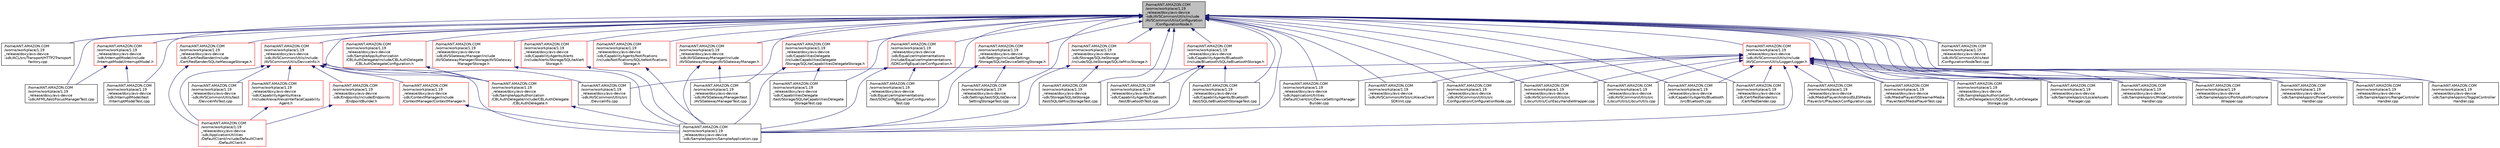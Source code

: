 digraph "/home/ANT.AMAZON.COM/womw/workplace/1.19_release/doxy/avs-device-sdk/AVSCommon/Utils/include/AVSCommon/Utils/Configuration/ConfigurationNode.h"
{
  edge [fontname="Helvetica",fontsize="10",labelfontname="Helvetica",labelfontsize="10"];
  node [fontname="Helvetica",fontsize="10",shape=record];
  Node10 [label="/home/ANT.AMAZON.COM\l/womw/workplace/1.19\l_release/doxy/avs-device\l-sdk/AVSCommon/Utils/include\l/AVSCommon/Utils/Configuration\l/ConfigurationNode.h",height=0.2,width=0.4,color="black", fillcolor="grey75", style="filled", fontcolor="black"];
  Node10 -> Node11 [dir="back",color="midnightblue",fontsize="10",style="solid",fontname="Helvetica"];
  Node11 [label="/home/ANT.AMAZON.COM\l/womw/workplace/1.19\l_release/doxy/avs-device\l-sdk/ACL/src/Transport/HTTP2Transport\lFactory.cpp",height=0.2,width=0.4,color="black", fillcolor="white", style="filled",URL="$_h_t_t_p2_transport_factory_8cpp.html"];
  Node10 -> Node12 [dir="back",color="midnightblue",fontsize="10",style="solid",fontname="Helvetica"];
  Node12 [label="/home/ANT.AMAZON.COM\l/womw/workplace/1.19\l_release/doxy/avs-device\l-sdk/AFML/test/FocusManagerTest.cpp",height=0.2,width=0.4,color="black", fillcolor="white", style="filled",URL="$_focus_manager_test_8cpp.html"];
  Node10 -> Node13 [dir="back",color="midnightblue",fontsize="10",style="solid",fontname="Helvetica"];
  Node13 [label="/home/ANT.AMAZON.COM\l/womw/workplace/1.19\l_release/doxy/avs-device\l-sdk/ApplicationUtilities\l/DefaultClient/src/DeviceSettingsManager\lBuilder.cpp",height=0.2,width=0.4,color="black", fillcolor="white", style="filled",URL="$_device_settings_manager_builder_8cpp.html"];
  Node10 -> Node14 [dir="back",color="midnightblue",fontsize="10",style="solid",fontname="Helvetica"];
  Node14 [label="/home/ANT.AMAZON.COM\l/womw/workplace/1.19\l_release/doxy/avs-device\l-sdk/AVSCommon/AVS/src/AlexaClient\lSDKInit.cpp",height=0.2,width=0.4,color="black", fillcolor="white", style="filled",URL="$_alexa_client_s_d_k_init_8cpp.html"];
  Node10 -> Node15 [dir="back",color="midnightblue",fontsize="10",style="solid",fontname="Helvetica"];
  Node15 [label="/home/ANT.AMAZON.COM\l/womw/workplace/1.19\l_release/doxy/avs-device\l-sdk/AVSCommon/Utils/include\l/AVSCommon/Utils/DeviceInfo.h",height=0.2,width=0.4,color="red", fillcolor="white", style="filled",URL="$_device_info_8h.html"];
  Node15 -> Node16 [dir="back",color="midnightblue",fontsize="10",style="solid",fontname="Helvetica"];
  Node16 [label="/home/ANT.AMAZON.COM\l/womw/workplace/1.19\l_release/doxy/avs-device\l-sdk/ApplicationUtilities\l/DefaultClient/include/DefaultClient\l/DefaultClient.h",height=0.2,width=0.4,color="red", fillcolor="white", style="filled",URL="$_default_client_8h.html"];
  Node15 -> Node27 [dir="back",color="midnightblue",fontsize="10",style="solid",fontname="Helvetica"];
  Node27 [label="/home/ANT.AMAZON.COM\l/womw/workplace/1.19\l_release/doxy/avs-device\l-sdk/AVSCommon/Utils/src\l/DeviceInfo.cpp",height=0.2,width=0.4,color="black", fillcolor="white", style="filled",URL="$_device_info_8cpp.html"];
  Node15 -> Node28 [dir="back",color="midnightblue",fontsize="10",style="solid",fontname="Helvetica"];
  Node28 [label="/home/ANT.AMAZON.COM\l/womw/workplace/1.19\l_release/doxy/avs-device\l-sdk/AVSCommon/Utils/test\l/DeviceInfoTest.cpp",height=0.2,width=0.4,color="black", fillcolor="white", style="filled",URL="$_device_info_test_8cpp.html"];
  Node15 -> Node29 [dir="back",color="midnightblue",fontsize="10",style="solid",fontname="Helvetica"];
  Node29 [label="/home/ANT.AMAZON.COM\l/womw/workplace/1.19\l_release/doxy/avs-device\l-sdk/CapabilityAgents/Alexa\l/include/Alexa/AlexaInterfaceCapability\lAgent.h",height=0.2,width=0.4,color="red", fillcolor="white", style="filled",URL="$_alexa_interface_capability_agent_8h.html"];
  Node29 -> Node16 [dir="back",color="midnightblue",fontsize="10",style="solid",fontname="Helvetica"];
  Node15 -> Node33 [dir="back",color="midnightblue",fontsize="10",style="solid",fontname="Helvetica"];
  Node33 [label="/home/ANT.AMAZON.COM\l/womw/workplace/1.19\l_release/doxy/avs-device\l-sdk/ContextManager/include\l/ContextManager/ContextManager.h",height=0.2,width=0.4,color="red", fillcolor="white", style="filled",URL="$_context_manager_8h.html"];
  Node33 -> Node22 [dir="back",color="midnightblue",fontsize="10",style="solid",fontname="Helvetica"];
  Node22 [label="/home/ANT.AMAZON.COM\l/womw/workplace/1.19\l_release/doxy/avs-device\l-sdk/SampleApp/src/SampleApplication.cpp",height=0.2,width=0.4,color="black", fillcolor="white", style="filled",URL="$_sample_application_8cpp.html"];
  Node15 -> Node49 [dir="back",color="midnightblue",fontsize="10",style="solid",fontname="Helvetica"];
  Node49 [label="/home/ANT.AMAZON.COM\l/womw/workplace/1.19\l_release/doxy/avs-device\l-sdk/Endpoints/include/Endpoints\l/EndpointBuilder.h",height=0.2,width=0.4,color="red", fillcolor="white", style="filled",URL="$_endpoint_builder_8h.html"];
  Node49 -> Node16 [dir="back",color="midnightblue",fontsize="10",style="solid",fontname="Helvetica"];
  Node15 -> Node50 [dir="back",color="midnightblue",fontsize="10",style="solid",fontname="Helvetica"];
  Node50 [label="/home/ANT.AMAZON.COM\l/womw/workplace/1.19\l_release/doxy/avs-device\l-sdk/SampleApp/Authorization\l/CBLAuthDelegate/include/CBLAuthDelegate\l/CBLAuthDelegate.h",height=0.2,width=0.4,color="red", fillcolor="white", style="filled",URL="$_c_b_l_auth_delegate_8h.html"];
  Node50 -> Node22 [dir="back",color="midnightblue",fontsize="10",style="solid",fontname="Helvetica"];
  Node15 -> Node22 [dir="back",color="midnightblue",fontsize="10",style="solid",fontname="Helvetica"];
  Node10 -> Node53 [dir="back",color="midnightblue",fontsize="10",style="solid",fontname="Helvetica"];
  Node53 [label="/home/ANT.AMAZON.COM\l/womw/workplace/1.19\l_release/doxy/avs-device\l-sdk/AVSCommon/Utils/include\l/AVSCommon/Utils/Logger/Logger.h",height=0.2,width=0.4,color="red", fillcolor="white", style="filled",URL="$_logger_8h.html"];
  Node53 -> Node13 [dir="back",color="midnightblue",fontsize="10",style="solid",fontname="Helvetica"];
  Node53 -> Node14 [dir="back",color="midnightblue",fontsize="10",style="solid",fontname="Helvetica"];
  Node53 -> Node282 [dir="back",color="midnightblue",fontsize="10",style="solid",fontname="Helvetica"];
  Node282 [label="/home/ANT.AMAZON.COM\l/womw/workplace/1.19\l_release/doxy/avs-device\l-sdk/AVSCommon/Utils/src\l/Configuration/ConfigurationNode.cpp",height=0.2,width=0.4,color="black", fillcolor="white", style="filled",URL="$_configuration_node_8cpp.html"];
  Node53 -> Node27 [dir="back",color="midnightblue",fontsize="10",style="solid",fontname="Helvetica"];
  Node53 -> Node271 [dir="back",color="midnightblue",fontsize="10",style="solid",fontname="Helvetica"];
  Node271 [label="/home/ANT.AMAZON.COM\l/womw/workplace/1.19\l_release/doxy/avs-device\l-sdk/AVSCommon/Utils/src\l/LibcurlUtils/CurlEasyHandleWrapper.cpp",height=0.2,width=0.4,color="black", fillcolor="white", style="filled",URL="$_curl_easy_handle_wrapper_8cpp.html"];
  Node53 -> Node677 [dir="back",color="midnightblue",fontsize="10",style="solid",fontname="Helvetica"];
  Node677 [label="/home/ANT.AMAZON.COM\l/womw/workplace/1.19\l_release/doxy/avs-device\l-sdk/AVSCommon/Utils/src\l/LibcurlUtils/LibcurlUtils.cpp",height=0.2,width=0.4,color="black", fillcolor="white", style="filled",URL="$_libcurl_utils_8cpp.html"];
  Node53 -> Node139 [dir="back",color="midnightblue",fontsize="10",style="solid",fontname="Helvetica"];
  Node139 [label="/home/ANT.AMAZON.COM\l/womw/workplace/1.19\l_release/doxy/avs-device\l-sdk/CapabilityAgents/Bluetooth\l/src/Bluetooth.cpp",height=0.2,width=0.4,color="black", fillcolor="white", style="filled",URL="$_bluetooth_8cpp.html"];
  Node53 -> Node705 [dir="back",color="midnightblue",fontsize="10",style="solid",fontname="Helvetica"];
  Node705 [label="/home/ANT.AMAZON.COM\l/womw/workplace/1.19\l_release/doxy/avs-device\l-sdk/CertifiedSender/src\l/CertifiedSender.cpp",height=0.2,width=0.4,color="black", fillcolor="white", style="filled",URL="$_certified_sender_8cpp.html"];
  Node53 -> Node718 [dir="back",color="midnightblue",fontsize="10",style="solid",fontname="Helvetica"];
  Node718 [label="/home/ANT.AMAZON.COM\l/womw/workplace/1.19\l_release/doxy/avs-device\l-sdk/MediaPlayer/AndroidSLESMedia\lPlayer/src/PlaybackConfiguration.cpp",height=0.2,width=0.4,color="black", fillcolor="white", style="filled",URL="$_playback_configuration_8cpp.html"];
  Node53 -> Node245 [dir="back",color="midnightblue",fontsize="10",style="solid",fontname="Helvetica"];
  Node245 [label="/home/ANT.AMAZON.COM\l/womw/workplace/1.19\l_release/doxy/avs-device\l-sdk/MediaPlayer/GStreamerMedia\lPlayer/test/MediaPlayerTest.cpp",height=0.2,width=0.4,color="black", fillcolor="white", style="filled",URL="$_media_player_test_8cpp.html"];
  Node53 -> Node723 [dir="back",color="midnightblue",fontsize="10",style="solid",fontname="Helvetica"];
  Node723 [label="/home/ANT.AMAZON.COM\l/womw/workplace/1.19\l_release/doxy/avs-device\l-sdk/SampleApp/Authorization\l/CBLAuthDelegate/src/SQLiteCBLAuthDelegate\lStorage.cpp",height=0.2,width=0.4,color="black", fillcolor="white", style="filled",URL="$_s_q_lite_c_b_l_auth_delegate_storage_8cpp.html"];
  Node53 -> Node303 [dir="back",color="midnightblue",fontsize="10",style="solid",fontname="Helvetica"];
  Node303 [label="/home/ANT.AMAZON.COM\l/womw/workplace/1.19\l_release/doxy/avs-device\l-sdk/SampleApp/src/LocaleAssets\lManager.cpp",height=0.2,width=0.4,color="black", fillcolor="white", style="filled",URL="$_locale_assets_manager_8cpp.html"];
  Node53 -> Node304 [dir="back",color="midnightblue",fontsize="10",style="solid",fontname="Helvetica"];
  Node304 [label="/home/ANT.AMAZON.COM\l/womw/workplace/1.19\l_release/doxy/avs-device\l-sdk/SampleApp/src/ModeController\lHandler.cpp",height=0.2,width=0.4,color="black", fillcolor="white", style="filled",URL="$_mode_controller_handler_8cpp.html"];
  Node53 -> Node611 [dir="back",color="midnightblue",fontsize="10",style="solid",fontname="Helvetica"];
  Node611 [label="/home/ANT.AMAZON.COM\l/womw/workplace/1.19\l_release/doxy/avs-device\l-sdk/SampleApp/src/PortAudioMicrophone\lWrapper.cpp",height=0.2,width=0.4,color="black", fillcolor="white", style="filled",URL="$_port_audio_microphone_wrapper_8cpp.html"];
  Node53 -> Node305 [dir="back",color="midnightblue",fontsize="10",style="solid",fontname="Helvetica"];
  Node305 [label="/home/ANT.AMAZON.COM\l/womw/workplace/1.19\l_release/doxy/avs-device\l-sdk/SampleApp/src/PowerController\lHandler.cpp",height=0.2,width=0.4,color="black", fillcolor="white", style="filled",URL="$_power_controller_handler_8cpp.html"];
  Node53 -> Node306 [dir="back",color="midnightblue",fontsize="10",style="solid",fontname="Helvetica"];
  Node306 [label="/home/ANT.AMAZON.COM\l/womw/workplace/1.19\l_release/doxy/avs-device\l-sdk/SampleApp/src/RangeController\lHandler.cpp",height=0.2,width=0.4,color="black", fillcolor="white", style="filled",URL="$_range_controller_handler_8cpp.html"];
  Node53 -> Node22 [dir="back",color="midnightblue",fontsize="10",style="solid",fontname="Helvetica"];
  Node53 -> Node307 [dir="back",color="midnightblue",fontsize="10",style="solid",fontname="Helvetica"];
  Node307 [label="/home/ANT.AMAZON.COM\l/womw/workplace/1.19\l_release/doxy/avs-device\l-sdk/SampleApp/src/ToggleController\lHandler.cpp",height=0.2,width=0.4,color="black", fillcolor="white", style="filled",URL="$_toggle_controller_handler_8cpp.html"];
  Node10 -> Node282 [dir="back",color="midnightblue",fontsize="10",style="solid",fontname="Helvetica"];
  Node10 -> Node271 [dir="back",color="midnightblue",fontsize="10",style="solid",fontname="Helvetica"];
  Node10 -> Node677 [dir="back",color="midnightblue",fontsize="10",style="solid",fontname="Helvetica"];
  Node10 -> Node734 [dir="back",color="midnightblue",fontsize="10",style="solid",fontname="Helvetica"];
  Node734 [label="/home/ANT.AMAZON.COM\l/womw/workplace/1.19\l_release/doxy/avs-device\l-sdk/AVSCommon/Utils/test\l/ConfigurationNodeTest.cpp",height=0.2,width=0.4,color="black", fillcolor="white", style="filled",URL="$_configuration_node_test_8cpp.html"];
  Node10 -> Node735 [dir="back",color="midnightblue",fontsize="10",style="solid",fontname="Helvetica"];
  Node735 [label="/home/ANT.AMAZON.COM\l/womw/workplace/1.19\l_release/doxy/avs-device\l-sdk/AVSGatewayManager/include\l/AVSGatewayManager/AVSGatewayManager.h",height=0.2,width=0.4,color="red", fillcolor="white", style="filled",URL="$_a_v_s_gateway_manager_8h.html"];
  Node735 -> Node736 [dir="back",color="midnightblue",fontsize="10",style="solid",fontname="Helvetica"];
  Node736 [label="/home/ANT.AMAZON.COM\l/womw/workplace/1.19\l_release/doxy/avs-device\l-sdk/AVSGatewayManager/test\l/AVSGatewayManagerTest.cpp",height=0.2,width=0.4,color="black", fillcolor="white", style="filled",URL="$_a_v_s_gateway_manager_test_8cpp.html"];
  Node735 -> Node22 [dir="back",color="midnightblue",fontsize="10",style="solid",fontname="Helvetica"];
  Node10 -> Node737 [dir="back",color="midnightblue",fontsize="10",style="solid",fontname="Helvetica"];
  Node737 [label="/home/ANT.AMAZON.COM\l/womw/workplace/1.19\l_release/doxy/avs-device\l-sdk/AVSGatewayManager/include\l/AVSGatewayManager/Storage/AVSGateway\lManagerStorage.h",height=0.2,width=0.4,color="red", fillcolor="white", style="filled",URL="$_a_v_s_gateway_manager_storage_8h.html"];
  Node737 -> Node22 [dir="back",color="midnightblue",fontsize="10",style="solid",fontname="Helvetica"];
  Node10 -> Node736 [dir="back",color="midnightblue",fontsize="10",style="solid",fontname="Helvetica"];
  Node10 -> Node739 [dir="back",color="midnightblue",fontsize="10",style="solid",fontname="Helvetica"];
  Node739 [label="/home/ANT.AMAZON.COM\l/womw/workplace/1.19\l_release/doxy/avs-device\l-sdk/CapabilitiesDelegate\l/include/CapabilitiesDelegate\l/Storage/SQLiteCapabilitiesDelegateStorage.h",height=0.2,width=0.4,color="red", fillcolor="white", style="filled",URL="$_s_q_lite_capabilities_delegate_storage_8h.html"];
  Node739 -> Node740 [dir="back",color="midnightblue",fontsize="10",style="solid",fontname="Helvetica"];
  Node740 [label="/home/ANT.AMAZON.COM\l/womw/workplace/1.19\l_release/doxy/avs-device\l-sdk/CapabilitiesDelegate\l/test/Storage/SQLiteCapabilitiesDelegate\lStorageTest.cpp",height=0.2,width=0.4,color="black", fillcolor="white", style="filled",URL="$_s_q_lite_capabilities_delegate_storage_test_8cpp.html"];
  Node739 -> Node22 [dir="back",color="midnightblue",fontsize="10",style="solid",fontname="Helvetica"];
  Node10 -> Node740 [dir="back",color="midnightblue",fontsize="10",style="solid",fontname="Helvetica"];
  Node10 -> Node329 [dir="back",color="midnightblue",fontsize="10",style="solid",fontname="Helvetica"];
  Node329 [label="/home/ANT.AMAZON.COM\l/womw/workplace/1.19\l_release/doxy/avs-device\l-sdk/CapabilityAgents/Alerts\l/include/Alerts/Storage/SQLiteAlert\lStorage.h",height=0.2,width=0.4,color="red", fillcolor="white", style="filled",URL="$_s_q_lite_alert_storage_8h.html"];
  Node329 -> Node22 [dir="back",color="midnightblue",fontsize="10",style="solid",fontname="Helvetica"];
  Node10 -> Node741 [dir="back",color="midnightblue",fontsize="10",style="solid",fontname="Helvetica"];
  Node741 [label="/home/ANT.AMAZON.COM\l/womw/workplace/1.19\l_release/doxy/avs-device\l-sdk/CapabilityAgents/Bluetooth\l/include/Bluetooth/SQLiteBluetoothStorage.h",height=0.2,width=0.4,color="red", fillcolor="white", style="filled",URL="$_s_q_lite_bluetooth_storage_8h.html"];
  Node741 -> Node140 [dir="back",color="midnightblue",fontsize="10",style="solid",fontname="Helvetica"];
  Node140 [label="/home/ANT.AMAZON.COM\l/womw/workplace/1.19\l_release/doxy/avs-device\l-sdk/CapabilityAgents/Bluetooth\l/test/BluetoothTest.cpp",height=0.2,width=0.4,color="black", fillcolor="white", style="filled",URL="$_bluetooth_test_8cpp.html"];
  Node741 -> Node742 [dir="back",color="midnightblue",fontsize="10",style="solid",fontname="Helvetica"];
  Node742 [label="/home/ANT.AMAZON.COM\l/womw/workplace/1.19\l_release/doxy/avs-device\l-sdk/CapabilityAgents/Bluetooth\l/test/SQLiteBluetoothStorageTest.cpp",height=0.2,width=0.4,color="black", fillcolor="white", style="filled",URL="$_s_q_lite_bluetooth_storage_test_8cpp.html"];
  Node741 -> Node22 [dir="back",color="midnightblue",fontsize="10",style="solid",fontname="Helvetica"];
  Node10 -> Node139 [dir="back",color="midnightblue",fontsize="10",style="solid",fontname="Helvetica"];
  Node10 -> Node140 [dir="back",color="midnightblue",fontsize="10",style="solid",fontname="Helvetica"];
  Node10 -> Node742 [dir="back",color="midnightblue",fontsize="10",style="solid",fontname="Helvetica"];
  Node10 -> Node743 [dir="back",color="midnightblue",fontsize="10",style="solid",fontname="Helvetica"];
  Node743 [label="/home/ANT.AMAZON.COM\l/womw/workplace/1.19\l_release/doxy/avs-device\l-sdk/CapabilityAgents/Notifications\l/include/Notifications/SQLiteNotifications\lStorage.h",height=0.2,width=0.4,color="red", fillcolor="white", style="filled",URL="$_s_q_lite_notifications_storage_8h.html"];
  Node743 -> Node22 [dir="back",color="midnightblue",fontsize="10",style="solid",fontname="Helvetica"];
  Node10 -> Node745 [dir="back",color="midnightblue",fontsize="10",style="solid",fontname="Helvetica"];
  Node745 [label="/home/ANT.AMAZON.COM\l/womw/workplace/1.19\l_release/doxy/avs-device\l-sdk/CertifiedSender/include\l/CertifiedSender/SQLiteMessageStorage.h",height=0.2,width=0.4,color="red", fillcolor="white", style="filled",URL="$_s_q_lite_message_storage_8h.html"];
  Node745 -> Node16 [dir="back",color="midnightblue",fontsize="10",style="solid",fontname="Helvetica"];
  Node10 -> Node705 [dir="back",color="midnightblue",fontsize="10",style="solid",fontname="Helvetica"];
  Node10 -> Node747 [dir="back",color="midnightblue",fontsize="10",style="solid",fontname="Helvetica"];
  Node747 [label="/home/ANT.AMAZON.COM\l/womw/workplace/1.19\l_release/doxy/avs-device\l-sdk/EqualizerImplementations\l/include/EqualizerImplementations\l/SDKConfigEqualizerConfiguration.h",height=0.2,width=0.4,color="red", fillcolor="white", style="filled",URL="$_s_d_k_config_equalizer_configuration_8h.html"];
  Node747 -> Node748 [dir="back",color="midnightblue",fontsize="10",style="solid",fontname="Helvetica"];
  Node748 [label="/home/ANT.AMAZON.COM\l/womw/workplace/1.19\l_release/doxy/avs-device\l-sdk/EqualizerImplementations\l/test/SDKConfigEqualizerConfiguration\lTest.cpp",height=0.2,width=0.4,color="black", fillcolor="white", style="filled",URL="$_s_d_k_config_equalizer_configuration_test_8cpp.html"];
  Node747 -> Node22 [dir="back",color="midnightblue",fontsize="10",style="solid",fontname="Helvetica"];
  Node10 -> Node748 [dir="back",color="midnightblue",fontsize="10",style="solid",fontname="Helvetica"];
  Node10 -> Node749 [dir="back",color="midnightblue",fontsize="10",style="solid",fontname="Helvetica"];
  Node749 [label="/home/ANT.AMAZON.COM\l/womw/workplace/1.19\l_release/doxy/avs-device\l-sdk/InterruptModel/include\l/InterruptModel/InterruptModel.h",height=0.2,width=0.4,color="red", fillcolor="white", style="filled",URL="$_interrupt_model_8h.html"];
  Node749 -> Node12 [dir="back",color="midnightblue",fontsize="10",style="solid",fontname="Helvetica"];
  Node749 -> Node750 [dir="back",color="midnightblue",fontsize="10",style="solid",fontname="Helvetica"];
  Node750 [label="/home/ANT.AMAZON.COM\l/womw/workplace/1.19\l_release/doxy/avs-device\l-sdk/InterruptModel/test\l/InterruptModelTest.cpp",height=0.2,width=0.4,color="black", fillcolor="white", style="filled",URL="$_interrupt_model_test_8cpp.html"];
  Node10 -> Node750 [dir="back",color="midnightblue",fontsize="10",style="solid",fontname="Helvetica"];
  Node10 -> Node718 [dir="back",color="midnightblue",fontsize="10",style="solid",fontname="Helvetica"];
  Node10 -> Node245 [dir="back",color="midnightblue",fontsize="10",style="solid",fontname="Helvetica"];
  Node10 -> Node50 [dir="back",color="midnightblue",fontsize="10",style="solid",fontname="Helvetica"];
  Node10 -> Node751 [dir="back",color="midnightblue",fontsize="10",style="solid",fontname="Helvetica"];
  Node751 [label="/home/ANT.AMAZON.COM\l/womw/workplace/1.19\l_release/doxy/avs-device\l-sdk/SampleApp/Authorization\l/CBLAuthDelegate/include/CBLAuthDelegate\l/CBLAuthDelegateConfiguration.h",height=0.2,width=0.4,color="red", fillcolor="white", style="filled",URL="$_c_b_l_auth_delegate_configuration_8h.html"];
  Node751 -> Node50 [dir="back",color="midnightblue",fontsize="10",style="solid",fontname="Helvetica"];
  Node10 -> Node723 [dir="back",color="midnightblue",fontsize="10",style="solid",fontname="Helvetica"];
  Node10 -> Node303 [dir="back",color="midnightblue",fontsize="10",style="solid",fontname="Helvetica"];
  Node10 -> Node304 [dir="back",color="midnightblue",fontsize="10",style="solid",fontname="Helvetica"];
  Node10 -> Node611 [dir="back",color="midnightblue",fontsize="10",style="solid",fontname="Helvetica"];
  Node10 -> Node305 [dir="back",color="midnightblue",fontsize="10",style="solid",fontname="Helvetica"];
  Node10 -> Node306 [dir="back",color="midnightblue",fontsize="10",style="solid",fontname="Helvetica"];
  Node10 -> Node22 [dir="back",color="midnightblue",fontsize="10",style="solid",fontname="Helvetica"];
  Node10 -> Node307 [dir="back",color="midnightblue",fontsize="10",style="solid",fontname="Helvetica"];
  Node10 -> Node752 [dir="back",color="midnightblue",fontsize="10",style="solid",fontname="Helvetica"];
  Node752 [label="/home/ANT.AMAZON.COM\l/womw/workplace/1.19\l_release/doxy/avs-device\l-sdk/Settings/include/Settings\l/Storage/SQLiteDeviceSettingStorage.h",height=0.2,width=0.4,color="red", fillcolor="white", style="filled",URL="$_s_q_lite_device_setting_storage_8h.html"];
  Node752 -> Node22 [dir="back",color="midnightblue",fontsize="10",style="solid",fontname="Helvetica"];
  Node752 -> Node753 [dir="back",color="midnightblue",fontsize="10",style="solid",fontname="Helvetica"];
  Node753 [label="/home/ANT.AMAZON.COM\l/womw/workplace/1.19\l_release/doxy/avs-device\l-sdk/Settings/test/SQLiteDevice\lSettingStorageTest.cpp",height=0.2,width=0.4,color="black", fillcolor="white", style="filled",URL="$_s_q_lite_device_setting_storage_test_8cpp.html"];
  Node10 -> Node753 [dir="back",color="midnightblue",fontsize="10",style="solid",fontname="Helvetica"];
  Node10 -> Node754 [dir="back",color="midnightblue",fontsize="10",style="solid",fontname="Helvetica"];
  Node754 [label="/home/ANT.AMAZON.COM\l/womw/workplace/1.19\l_release/doxy/avs-device\l-sdk/Storage/SQLiteStorage\l/include/SQLiteStorage/SQLiteMiscStorage.h",height=0.2,width=0.4,color="red", fillcolor="white", style="filled",URL="$_s_q_lite_misc_storage_8h.html"];
  Node754 -> Node22 [dir="back",color="midnightblue",fontsize="10",style="solid",fontname="Helvetica"];
  Node754 -> Node755 [dir="back",color="midnightblue",fontsize="10",style="solid",fontname="Helvetica"];
  Node755 [label="/home/ANT.AMAZON.COM\l/womw/workplace/1.19\l_release/doxy/avs-device\l-sdk/Storage/SQLiteStorage\l/test/SQLiteMiscStorageTest.cpp",height=0.2,width=0.4,color="black", fillcolor="white", style="filled",URL="$_s_q_lite_misc_storage_test_8cpp.html"];
  Node10 -> Node755 [dir="back",color="midnightblue",fontsize="10",style="solid",fontname="Helvetica"];
}

